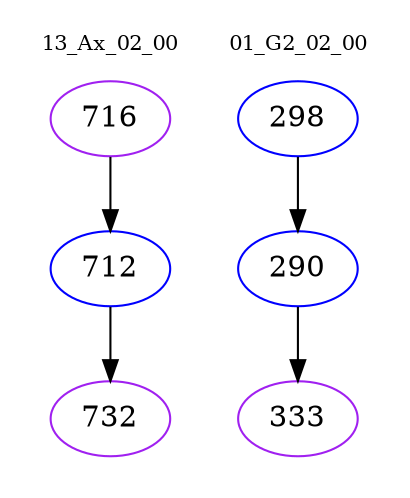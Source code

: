 digraph{
subgraph cluster_0 {
color = white
label = "13_Ax_02_00";
fontsize=10;
T0_716 [label="716", color="purple"]
T0_716 -> T0_712 [color="black"]
T0_712 [label="712", color="blue"]
T0_712 -> T0_732 [color="black"]
T0_732 [label="732", color="purple"]
}
subgraph cluster_1 {
color = white
label = "01_G2_02_00";
fontsize=10;
T1_298 [label="298", color="blue"]
T1_298 -> T1_290 [color="black"]
T1_290 [label="290", color="blue"]
T1_290 -> T1_333 [color="black"]
T1_333 [label="333", color="purple"]
}
}
